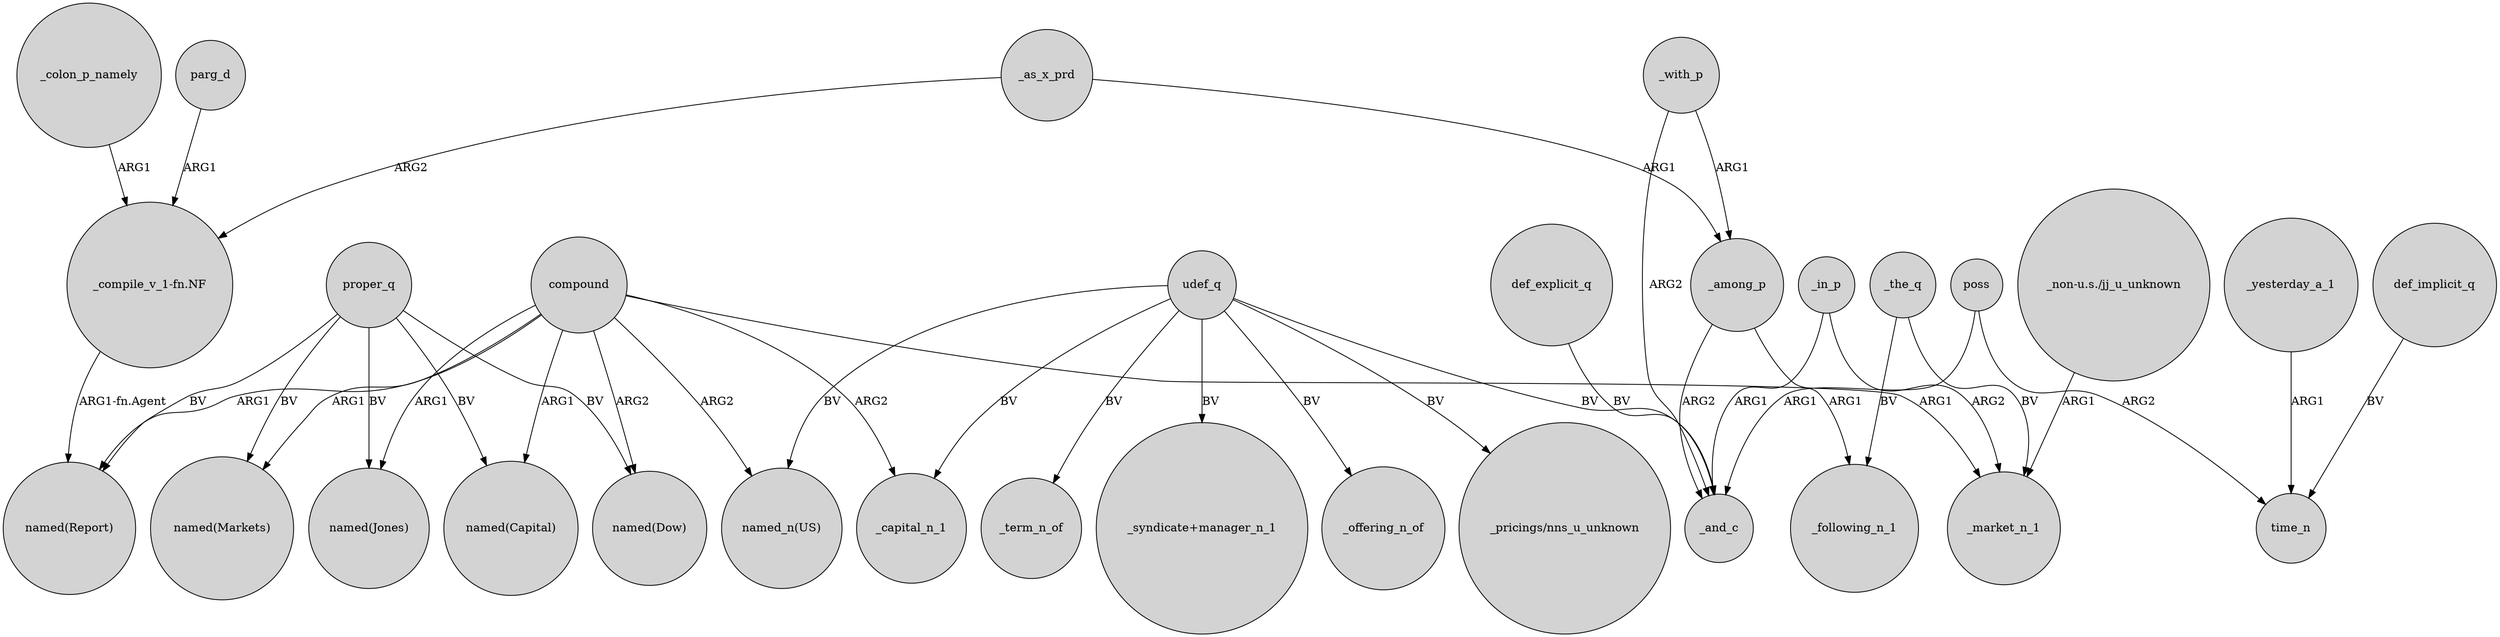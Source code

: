 digraph {
	node [shape=circle style=filled]
	"_non-u.s./jj_u_unknown" -> _market_n_1 [label=ARG1]
	_with_p -> _and_c [label=ARG2]
	compound -> "named(Report)" [label=ARG1]
	_yesterday_a_1 -> time_n [label=ARG1]
	udef_q -> "named_n(US)" [label=BV]
	compound -> _capital_n_1 [label=ARG2]
	udef_q -> "_syndicate+manager_n_1" [label=BV]
	proper_q -> "named(Capital)" [label=BV]
	poss -> _and_c [label=ARG1]
	compound -> "named(Dow)" [label=ARG2]
	_as_x_prd -> _among_p [label=ARG1]
	def_explicit_q -> _and_c [label=BV]
	_with_p -> _among_p [label=ARG1]
	proper_q -> "named(Dow)" [label=BV]
	poss -> time_n [label=ARG2]
	compound -> "named_n(US)" [label=ARG2]
	parg_d -> "_compile_v_1-fn.NF" [label=ARG1]
	proper_q -> "named(Jones)" [label=BV]
	proper_q -> "named(Report)" [label=BV]
	udef_q -> _offering_n_of [label=BV]
	_among_p -> _following_n_1 [label=ARG1]
	udef_q -> "_pricings/nns_u_unknown" [label=BV]
	_in_p -> _and_c [label=ARG1]
	udef_q -> _term_n_of [label=BV]
	"_compile_v_1-fn.NF" -> "named(Report)" [label="ARG1-fn.Agent"]
	_colon_p_namely -> "_compile_v_1-fn.NF" [label=ARG1]
	proper_q -> "named(Markets)" [label=BV]
	_as_x_prd -> "_compile_v_1-fn.NF" [label=ARG2]
	_in_p -> _market_n_1 [label=ARG2]
	compound -> _market_n_1 [label=ARG1]
	_the_q -> _market_n_1 [label=BV]
	udef_q -> _and_c [label=BV]
	compound -> "named(Markets)" [label=ARG1]
	compound -> "named(Jones)" [label=ARG1]
	_among_p -> _and_c [label=ARG2]
	def_implicit_q -> time_n [label=BV]
	udef_q -> _capital_n_1 [label=BV]
	compound -> "named(Capital)" [label=ARG1]
	_the_q -> _following_n_1 [label=BV]
}
